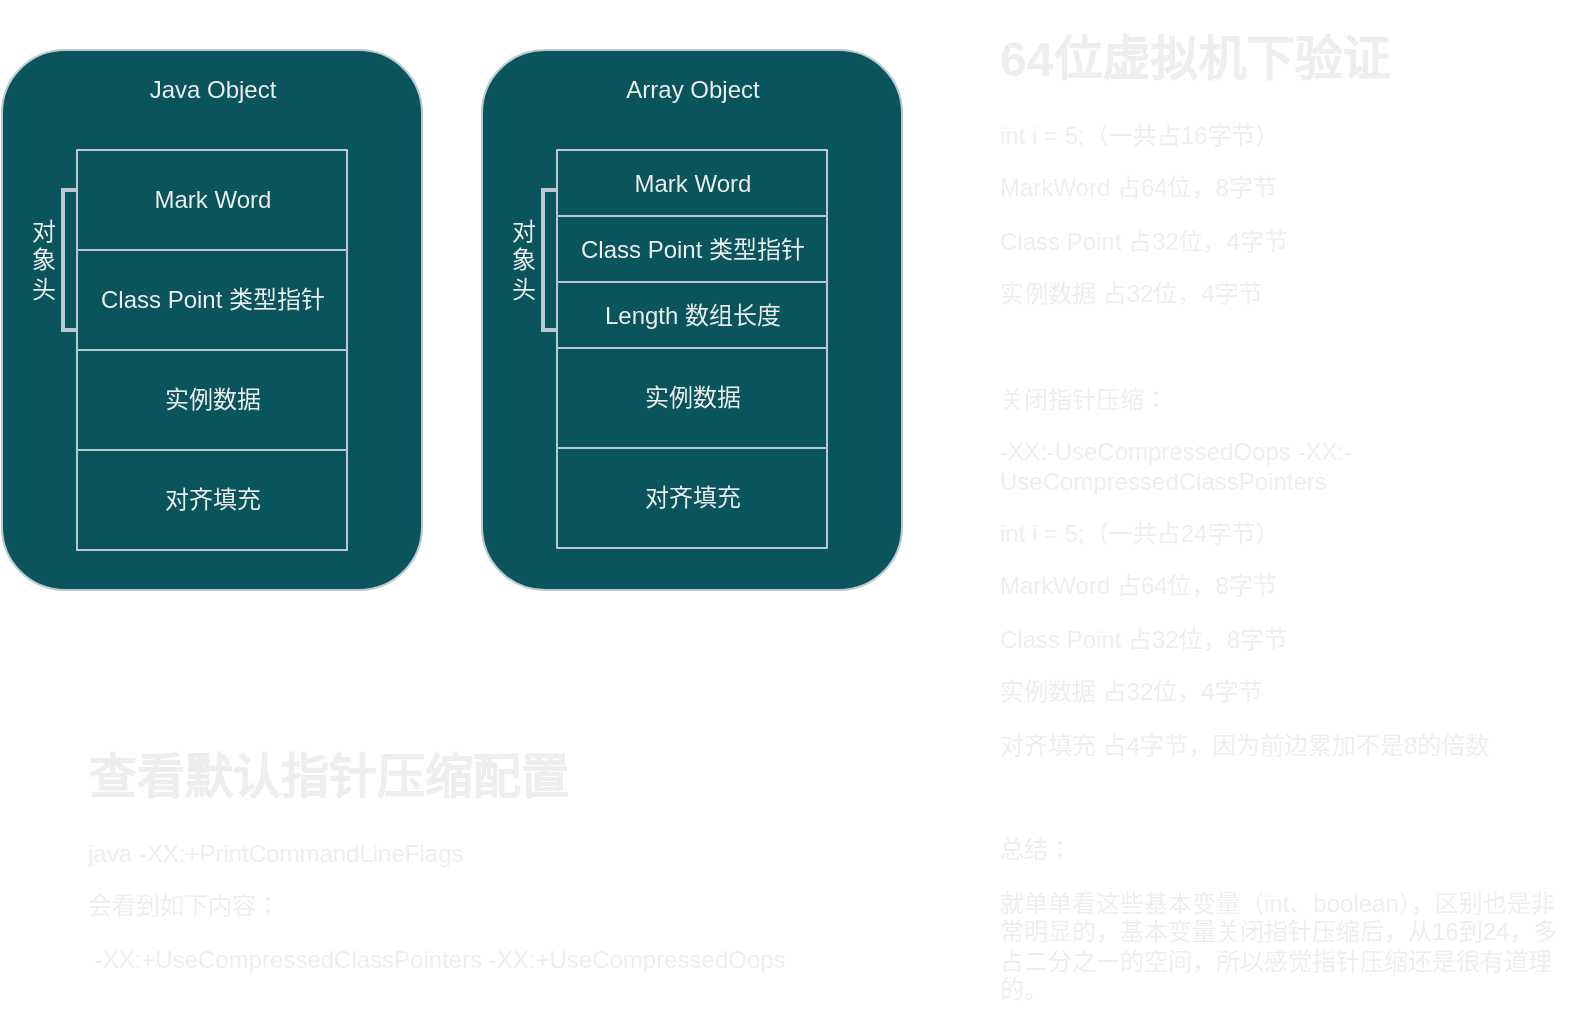 <mxfile version="13.7.9" type="embed"><diagram id="cdHhv8lz60HGGjiJquJf" name="Page-1"><mxGraphModel dx="913" dy="323" grid="1" gridSize="10" guides="1" tooltips="1" connect="1" arrows="1" fold="1" page="1" pageScale="1" pageWidth="850" pageHeight="1100" math="0" shadow="0"><root><mxCell id="0"/><mxCell id="1" parent="0"/><mxCell id="14" value="" style="rounded=1;whiteSpace=wrap;html=1;sketch=0;fillColor=#09555B;strokeColor=#BAC8D3;fontColor=#EEEEEE;" vertex="1" parent="1"><mxGeometry x="46" y="56" width="210" height="270" as="geometry"/></mxCell><mxCell id="15" value="Java Object" style="text;html=1;strokeColor=none;fillColor=none;align=center;verticalAlign=middle;whiteSpace=wrap;rounded=0;sketch=0;fontColor=#EEEEEE;" vertex="1" parent="1"><mxGeometry x="98.5" y="66" width="105" height="20" as="geometry"/></mxCell><mxCell id="16" value="Mark Word" style="rounded=0;whiteSpace=wrap;html=1;sketch=0;strokeColor=#BAC8D3;fillColor=#09555B;fontColor=#EEEEEE;" vertex="1" parent="1"><mxGeometry x="83.5" y="106" width="135" height="50" as="geometry"/></mxCell><mxCell id="17" value="Class Point 类型指针" style="rounded=0;whiteSpace=wrap;html=1;sketch=0;strokeColor=#BAC8D3;fillColor=#09555B;fontColor=#EEEEEE;" vertex="1" parent="1"><mxGeometry x="83.5" y="156" width="135" height="50" as="geometry"/></mxCell><mxCell id="18" value="实例数据" style="rounded=0;whiteSpace=wrap;html=1;sketch=0;strokeColor=#BAC8D3;fillColor=#09555B;fontColor=#EEEEEE;" vertex="1" parent="1"><mxGeometry x="83.5" y="206" width="135" height="50" as="geometry"/></mxCell><mxCell id="19" value="对齐填充" style="rounded=0;whiteSpace=wrap;html=1;sketch=0;strokeColor=#BAC8D3;fillColor=#09555B;fontColor=#EEEEEE;" vertex="1" parent="1"><mxGeometry x="83.5" y="256" width="135" height="50" as="geometry"/></mxCell><mxCell id="21" value="" style="strokeWidth=2;html=1;shape=mxgraph.flowchart.annotation_1;align=left;pointerEvents=1;rounded=0;sketch=0;fillColor=#09555B;fontColor=#EEEEEE;strokeColor=#BAC8D3;" vertex="1" parent="1"><mxGeometry x="76.5" y="126" width="7" height="70" as="geometry"/></mxCell><mxCell id="22" value="对象头" style="text;html=1;strokeColor=none;fillColor=none;align=center;verticalAlign=middle;whiteSpace=wrap;rounded=0;sketch=0;fontColor=#EEEEEE;" vertex="1" parent="1"><mxGeometry x="56.5" y="131" width="20" height="60" as="geometry"/></mxCell><mxCell id="23" value="" style="rounded=1;whiteSpace=wrap;html=1;sketch=0;fillColor=#09555B;strokeColor=#BAC8D3;fontColor=#EEEEEE;" vertex="1" parent="1"><mxGeometry x="286" y="56" width="210" height="270" as="geometry"/></mxCell><mxCell id="24" value="Array Object" style="text;html=1;strokeColor=none;fillColor=none;align=center;verticalAlign=middle;whiteSpace=wrap;rounded=0;sketch=0;fontColor=#EEEEEE;" vertex="1" parent="1"><mxGeometry x="338.5" y="66" width="105" height="20" as="geometry"/></mxCell><mxCell id="25" value="Mark Word" style="rounded=0;whiteSpace=wrap;html=1;sketch=0;strokeColor=#BAC8D3;fillColor=#09555B;fontColor=#EEEEEE;" vertex="1" parent="1"><mxGeometry x="323.5" y="106" width="135" height="33" as="geometry"/></mxCell><mxCell id="26" value="Length 数组长度" style="rounded=0;whiteSpace=wrap;html=1;sketch=0;strokeColor=#BAC8D3;fillColor=#09555B;fontColor=#EEEEEE;" vertex="1" parent="1"><mxGeometry x="323.5" y="172" width="135" height="33" as="geometry"/></mxCell><mxCell id="27" value="实例数据" style="rounded=0;whiteSpace=wrap;html=1;sketch=0;strokeColor=#BAC8D3;fillColor=#09555B;fontColor=#EEEEEE;" vertex="1" parent="1"><mxGeometry x="323.5" y="205" width="135" height="50" as="geometry"/></mxCell><mxCell id="28" value="对齐填充" style="rounded=0;whiteSpace=wrap;html=1;sketch=0;strokeColor=#BAC8D3;fillColor=#09555B;fontColor=#EEEEEE;" vertex="1" parent="1"><mxGeometry x="323.5" y="255" width="135" height="50" as="geometry"/></mxCell><mxCell id="29" value="" style="strokeWidth=2;html=1;shape=mxgraph.flowchart.annotation_1;align=left;pointerEvents=1;rounded=0;sketch=0;fillColor=#09555B;fontColor=#EEEEEE;strokeColor=#BAC8D3;" vertex="1" parent="1"><mxGeometry x="316.5" y="126" width="7" height="70" as="geometry"/></mxCell><mxCell id="30" value="对象头" style="text;html=1;strokeColor=none;fillColor=none;align=center;verticalAlign=middle;whiteSpace=wrap;rounded=0;sketch=0;fontColor=#EEEEEE;" vertex="1" parent="1"><mxGeometry x="296.5" y="131" width="20" height="60" as="geometry"/></mxCell><mxCell id="31" value="Class Point 类型指针" style="rounded=0;whiteSpace=wrap;html=1;sketch=0;strokeColor=#BAC8D3;fillColor=#09555B;fontColor=#EEEEEE;" vertex="1" parent="1"><mxGeometry x="323.5" y="139" width="135" height="33" as="geometry"/></mxCell><mxCell id="33" value="&lt;h1&gt;64位虚拟机下验证&lt;/h1&gt;&lt;p&gt;int i = 5;（一共占16字节）&lt;/p&gt;&lt;p&gt;MarkWord 占64位，8字节&lt;/p&gt;&lt;p&gt;Class Point 占32位，4字节&lt;/p&gt;&lt;p&gt;实例数据 占32位，4字节&lt;/p&gt;&lt;p&gt;&lt;br&gt;&lt;/p&gt;&lt;p&gt;关闭指针压缩：&lt;/p&gt;&lt;p&gt;-XX:-UseCompressedOops -XX:-UseCompressedClassPointers&lt;br&gt;&lt;/p&gt;&lt;p&gt;int i = 5;（一共占24字节）&lt;/p&gt;&lt;p&gt;MarkWord 占64位，8字节&lt;/p&gt;&lt;p&gt;Class Point 占32位，8字节&lt;/p&gt;&lt;p&gt;实例数据 占32位，4字节&lt;/p&gt;&lt;p&gt;对齐填充 占4字节，因为前边累加不是8的倍数&lt;/p&gt;&lt;p&gt;&lt;br&gt;&lt;/p&gt;&lt;p&gt;总结：&lt;/p&gt;&lt;p&gt;就单单看这些基本变量（int、boolean），区别也是非常明显的，基本变量关闭指针压缩后，从16到24，多占二分之一的空间，所以感觉指针压缩还是很有道理的。&lt;/p&gt;" style="text;html=1;strokeColor=none;fillColor=none;spacing=5;spacingTop=-20;whiteSpace=wrap;overflow=hidden;rounded=0;sketch=0;fontColor=#EEEEEE;" vertex="1" parent="1"><mxGeometry x="540" y="41" width="290" height="499" as="geometry"/></mxCell><mxCell id="34" value="&lt;h1&gt;查看默认指针压缩配置&lt;/h1&gt;&lt;p&gt;java -XX:+PrintCommandLineFlags&lt;br&gt;&lt;/p&gt;&lt;p&gt;会看到如下内容：&lt;/p&gt;&lt;p&gt;&amp;nbsp;-XX:+UseCompressedClassPointers -XX:+UseCompressedOops&lt;/p&gt;" style="text;html=1;strokeColor=none;fillColor=none;spacing=5;spacingTop=-20;whiteSpace=wrap;overflow=hidden;rounded=0;sketch=0;fontColor=#EEEEEE;" vertex="1" parent="1"><mxGeometry x="83.5" y="400" width="365" height="130" as="geometry"/></mxCell></root></mxGraphModel></diagram></mxfile>